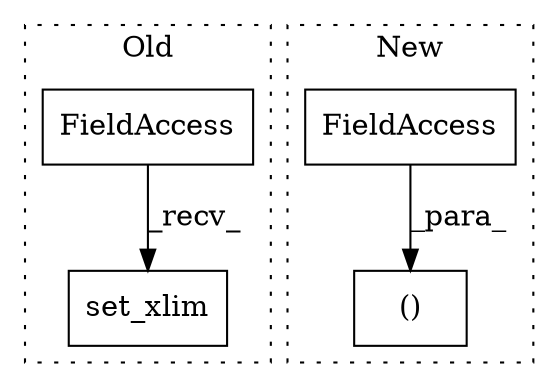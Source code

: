 digraph G {
subgraph cluster0 {
1 [label="set_xlim" a="32" s="1079,1093" l="9,1" shape="box"];
3 [label="FieldAccess" a="22" s="1073" l="5" shape="box"];
label = "Old";
style="dotted";
}
subgraph cluster1 {
2 [label="()" a="106" s="615" l="18" shape="box"];
4 [label="FieldAccess" a="22" s="630" l="3" shape="box"];
label = "New";
style="dotted";
}
3 -> 1 [label="_recv_"];
4 -> 2 [label="_para_"];
}